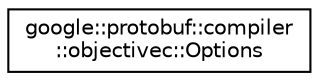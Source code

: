 digraph "类继承关系图"
{
 // LATEX_PDF_SIZE
  edge [fontname="Helvetica",fontsize="10",labelfontname="Helvetica",labelfontsize="10"];
  node [fontname="Helvetica",fontsize="10",shape=record];
  rankdir="LR";
  Node0 [label="google::protobuf::compiler\l::objectivec::Options",height=0.2,width=0.4,color="black", fillcolor="white", style="filled",URL="$structgoogle_1_1protobuf_1_1compiler_1_1objectivec_1_1Options.html",tooltip=" "];
}
